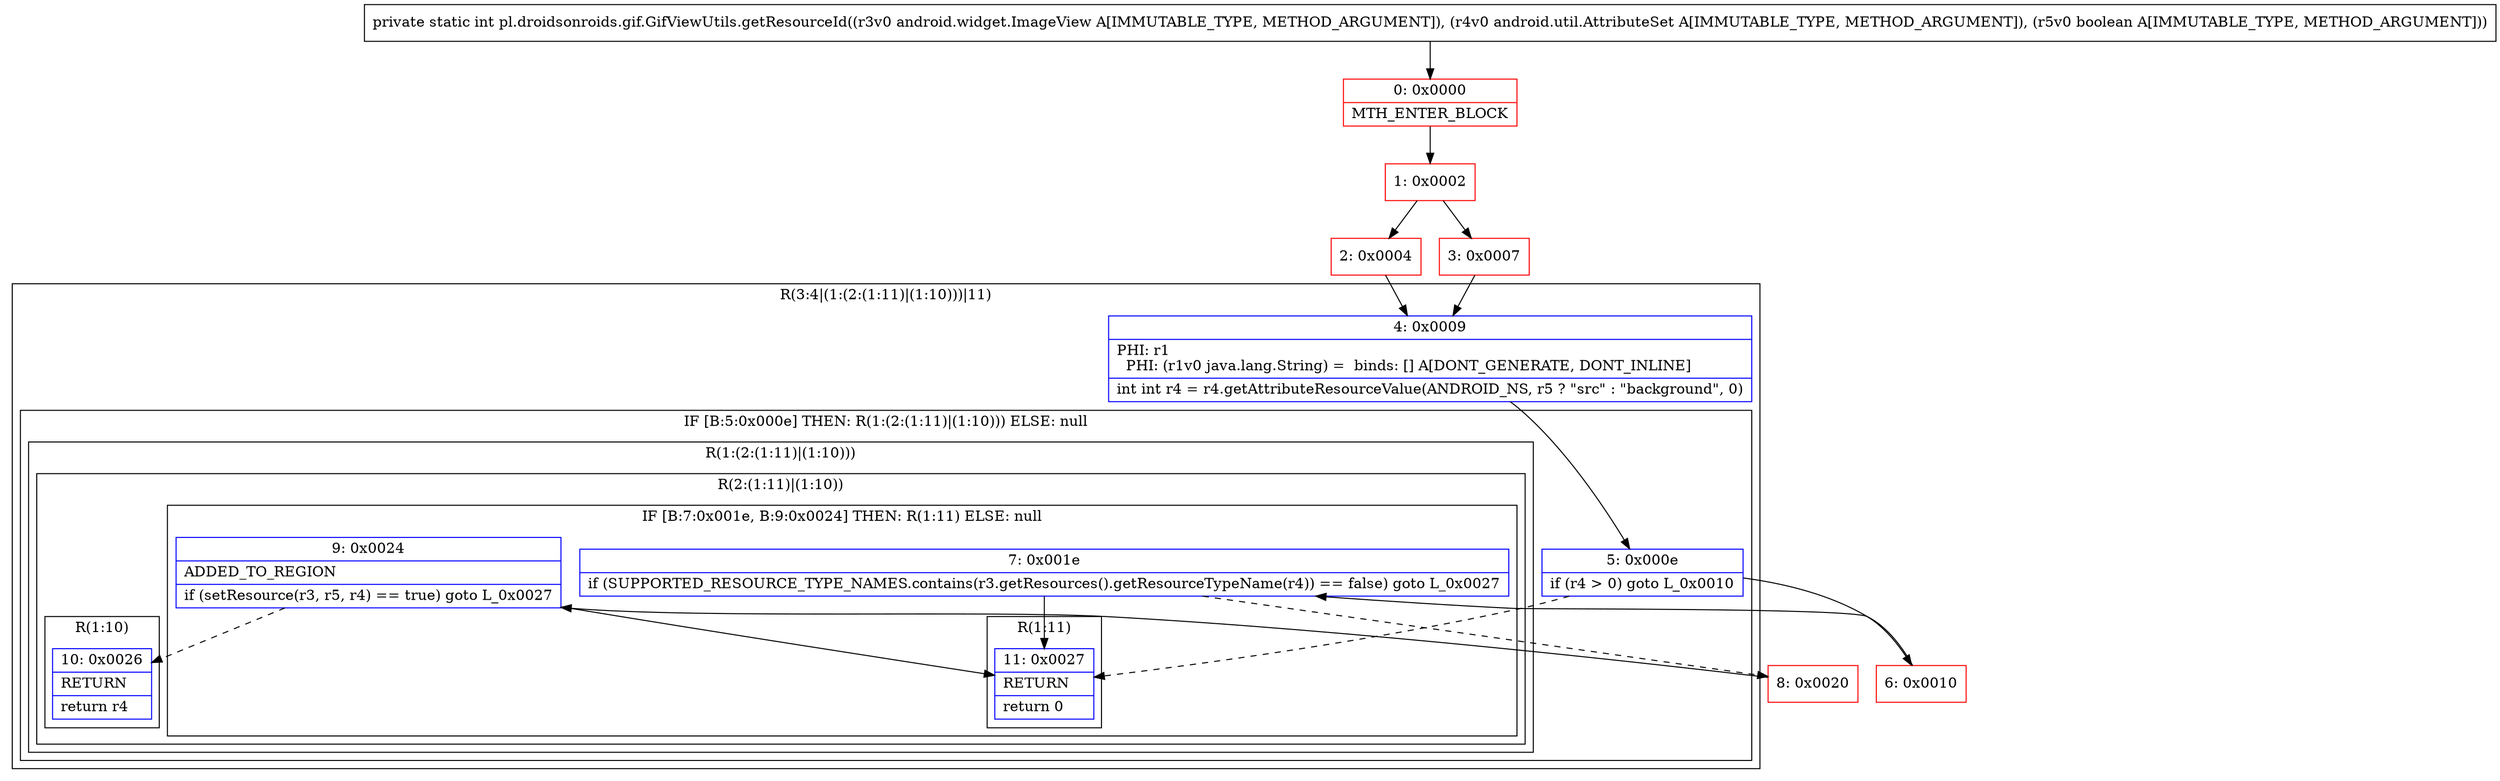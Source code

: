 digraph "CFG forpl.droidsonroids.gif.GifViewUtils.getResourceId(Landroid\/widget\/ImageView;Landroid\/util\/AttributeSet;Z)I" {
subgraph cluster_Region_1794197359 {
label = "R(3:4|(1:(2:(1:11)|(1:10)))|11)";
node [shape=record,color=blue];
Node_4 [shape=record,label="{4\:\ 0x0009|PHI: r1 \l  PHI: (r1v0 java.lang.String) =  binds: [] A[DONT_GENERATE, DONT_INLINE]\l|int int r4 = r4.getAttributeResourceValue(ANDROID_NS, r5 ? \"src\" : \"background\", 0)\l}"];
subgraph cluster_IfRegion_1423573717 {
label = "IF [B:5:0x000e] THEN: R(1:(2:(1:11)|(1:10))) ELSE: null";
node [shape=record,color=blue];
Node_5 [shape=record,label="{5\:\ 0x000e|if (r4 \> 0) goto L_0x0010\l}"];
subgraph cluster_Region_460851464 {
label = "R(1:(2:(1:11)|(1:10)))";
node [shape=record,color=blue];
subgraph cluster_Region_1478078318 {
label = "R(2:(1:11)|(1:10))";
node [shape=record,color=blue];
subgraph cluster_IfRegion_989364179 {
label = "IF [B:7:0x001e, B:9:0x0024] THEN: R(1:11) ELSE: null";
node [shape=record,color=blue];
Node_7 [shape=record,label="{7\:\ 0x001e|if (SUPPORTED_RESOURCE_TYPE_NAMES.contains(r3.getResources().getResourceTypeName(r4)) == false) goto L_0x0027\l}"];
Node_9 [shape=record,label="{9\:\ 0x0024|ADDED_TO_REGION\l|if (setResource(r3, r5, r4) == true) goto L_0x0027\l}"];
subgraph cluster_Region_979802547 {
label = "R(1:11)";
node [shape=record,color=blue];
Node_11 [shape=record,label="{11\:\ 0x0027|RETURN\l|return 0\l}"];
}
}
subgraph cluster_Region_6333979 {
label = "R(1:10)";
node [shape=record,color=blue];
Node_10 [shape=record,label="{10\:\ 0x0026|RETURN\l|return r4\l}"];
}
}
}
}
Node_11 [shape=record,label="{11\:\ 0x0027|RETURN\l|return 0\l}"];
}
Node_0 [shape=record,color=red,label="{0\:\ 0x0000|MTH_ENTER_BLOCK\l}"];
Node_1 [shape=record,color=red,label="{1\:\ 0x0002}"];
Node_2 [shape=record,color=red,label="{2\:\ 0x0004}"];
Node_3 [shape=record,color=red,label="{3\:\ 0x0007}"];
Node_6 [shape=record,color=red,label="{6\:\ 0x0010}"];
Node_8 [shape=record,color=red,label="{8\:\ 0x0020}"];
MethodNode[shape=record,label="{private static int pl.droidsonroids.gif.GifViewUtils.getResourceId((r3v0 android.widget.ImageView A[IMMUTABLE_TYPE, METHOD_ARGUMENT]), (r4v0 android.util.AttributeSet A[IMMUTABLE_TYPE, METHOD_ARGUMENT]), (r5v0 boolean A[IMMUTABLE_TYPE, METHOD_ARGUMENT])) }"];
MethodNode -> Node_0;
Node_4 -> Node_5;
Node_5 -> Node_6;
Node_5 -> Node_11[style=dashed];
Node_7 -> Node_8[style=dashed];
Node_7 -> Node_11;
Node_9 -> Node_10[style=dashed];
Node_9 -> Node_11;
Node_0 -> Node_1;
Node_1 -> Node_2;
Node_1 -> Node_3;
Node_2 -> Node_4;
Node_3 -> Node_4;
Node_6 -> Node_7;
Node_8 -> Node_9;
}

